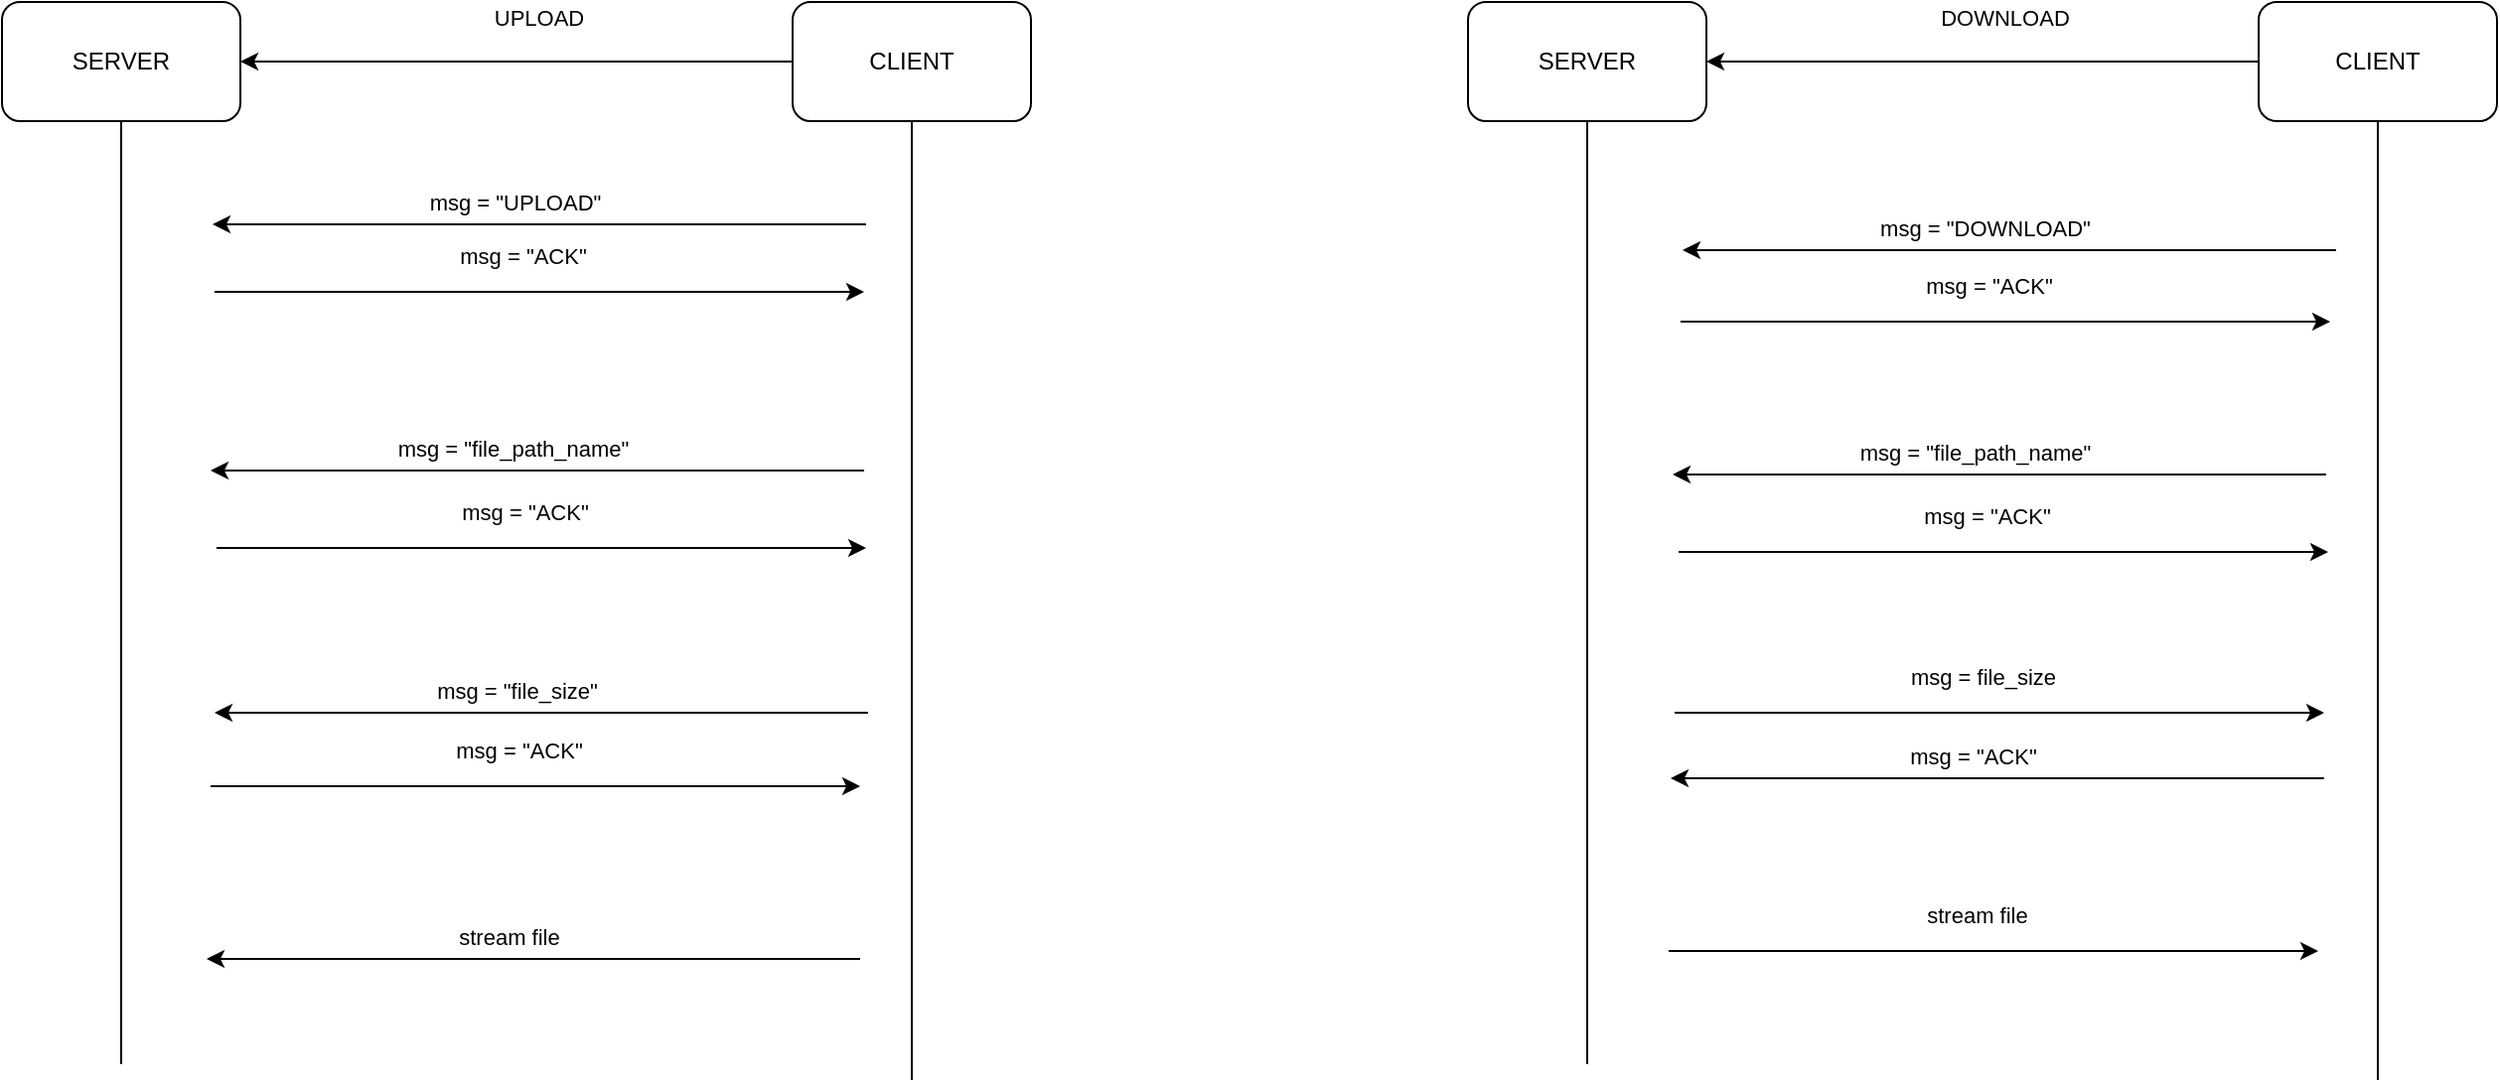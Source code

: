 <mxfile version="14.5.1" type="device"><diagram id="etTMe-aTBtykoKIRQ92Y" name="Página-1"><mxGraphModel dx="1726" dy="807" grid="0" gridSize="10" guides="1" tooltips="1" connect="1" arrows="1" fold="1" page="0" pageScale="1" pageWidth="827" pageHeight="1169" math="0" shadow="0"><root><mxCell id="0"/><mxCell id="1" parent="0"/><mxCell id="kEZy8tKeSXpMMvffPhkG-1" value="SERVER" style="rounded=1;whiteSpace=wrap;html=1;" parent="1" vertex="1"><mxGeometry x="-24" y="31" width="120" height="60" as="geometry"/></mxCell><mxCell id="kEZy8tKeSXpMMvffPhkG-6" style="edgeStyle=orthogonalEdgeStyle;rounded=0;orthogonalLoop=1;jettySize=auto;html=1;entryX=1;entryY=0.5;entryDx=0;entryDy=0;" parent="1" source="kEZy8tKeSXpMMvffPhkG-2" target="kEZy8tKeSXpMMvffPhkG-1" edge="1"><mxGeometry relative="1" as="geometry"/></mxCell><mxCell id="kEZy8tKeSXpMMvffPhkG-7" value="UPLOAD" style="edgeLabel;html=1;align=center;verticalAlign=middle;resizable=0;points=[];" parent="kEZy8tKeSXpMMvffPhkG-6" vertex="1" connectable="0"><mxGeometry x="0.259" y="1" relative="1" as="geometry"><mxPoint x="47" y="-23" as="offset"/></mxGeometry></mxCell><mxCell id="kEZy8tKeSXpMMvffPhkG-2" value="CLIENT" style="rounded=1;whiteSpace=wrap;html=1;" parent="1" vertex="1"><mxGeometry x="374" y="31" width="120" height="60" as="geometry"/></mxCell><mxCell id="kEZy8tKeSXpMMvffPhkG-3" value="" style="endArrow=none;html=1;entryX=0.5;entryY=1;entryDx=0;entryDy=0;" parent="1" target="kEZy8tKeSXpMMvffPhkG-1" edge="1"><mxGeometry width="50" height="50" relative="1" as="geometry"><mxPoint x="36" y="566" as="sourcePoint"/><mxPoint x="414" y="309" as="targetPoint"/></mxGeometry></mxCell><mxCell id="kEZy8tKeSXpMMvffPhkG-4" value="" style="endArrow=none;html=1;entryX=0.5;entryY=1;entryDx=0;entryDy=0;" parent="1" target="kEZy8tKeSXpMMvffPhkG-2" edge="1"><mxGeometry width="50" height="50" relative="1" as="geometry"><mxPoint x="434" y="574" as="sourcePoint"/><mxPoint x="437.42" y="125" as="targetPoint"/></mxGeometry></mxCell><mxCell id="kEZy8tKeSXpMMvffPhkG-8" value="" style="endArrow=classic;html=1;" parent="1" edge="1"><mxGeometry width="50" height="50" relative="1" as="geometry"><mxPoint x="411" y="143" as="sourcePoint"/><mxPoint x="82" y="143" as="targetPoint"/></mxGeometry></mxCell><mxCell id="kEZy8tKeSXpMMvffPhkG-9" value="msg = &quot;UPLOAD&quot;" style="edgeLabel;html=1;align=center;verticalAlign=middle;resizable=0;points=[];" parent="kEZy8tKeSXpMMvffPhkG-8" vertex="1" connectable="0"><mxGeometry x="0.113" y="4" relative="1" as="geometry"><mxPoint x="6" y="-15" as="offset"/></mxGeometry></mxCell><mxCell id="kEZy8tKeSXpMMvffPhkG-10" value="" style="endArrow=classic;html=1;" parent="1" edge="1"><mxGeometry width="50" height="50" relative="1" as="geometry"><mxPoint x="84" y="306" as="sourcePoint"/><mxPoint x="411" y="306" as="targetPoint"/></mxGeometry></mxCell><mxCell id="kEZy8tKeSXpMMvffPhkG-11" value="msg = &quot;ACK&quot;" style="edgeLabel;html=1;align=center;verticalAlign=middle;resizable=0;points=[];" parent="kEZy8tKeSXpMMvffPhkG-10" vertex="1" connectable="0"><mxGeometry x="0.113" y="4" relative="1" as="geometry"><mxPoint x="-27" y="-14" as="offset"/></mxGeometry></mxCell><mxCell id="kEZy8tKeSXpMMvffPhkG-14" value="" style="endArrow=classic;html=1;" parent="1" edge="1"><mxGeometry width="50" height="50" relative="1" as="geometry"><mxPoint x="410" y="267" as="sourcePoint"/><mxPoint x="81" y="267" as="targetPoint"/></mxGeometry></mxCell><mxCell id="kEZy8tKeSXpMMvffPhkG-15" value="msg = &quot;file_path_name&quot;" style="edgeLabel;html=1;align=center;verticalAlign=middle;resizable=0;points=[];" parent="kEZy8tKeSXpMMvffPhkG-14" vertex="1" connectable="0"><mxGeometry x="0.113" y="4" relative="1" as="geometry"><mxPoint x="6" y="-15" as="offset"/></mxGeometry></mxCell><mxCell id="kEZy8tKeSXpMMvffPhkG-16" value="" style="endArrow=classic;html=1;" parent="1" edge="1"><mxGeometry width="50" height="50" relative="1" as="geometry"><mxPoint x="408" y="513" as="sourcePoint"/><mxPoint x="79" y="513" as="targetPoint"/></mxGeometry></mxCell><mxCell id="kEZy8tKeSXpMMvffPhkG-17" value="stream file" style="edgeLabel;html=1;align=center;verticalAlign=middle;resizable=0;points=[];" parent="kEZy8tKeSXpMMvffPhkG-16" vertex="1" connectable="0"><mxGeometry x="0.113" y="4" relative="1" as="geometry"><mxPoint x="6" y="-15" as="offset"/></mxGeometry></mxCell><mxCell id="kEZy8tKeSXpMMvffPhkG-18" value="" style="endArrow=classic;html=1;" parent="1" edge="1"><mxGeometry width="50" height="50" relative="1" as="geometry"><mxPoint x="412" y="389" as="sourcePoint"/><mxPoint x="83" y="389" as="targetPoint"/></mxGeometry></mxCell><mxCell id="kEZy8tKeSXpMMvffPhkG-19" value="msg = &quot;file_size&quot;" style="edgeLabel;html=1;align=center;verticalAlign=middle;resizable=0;points=[];" parent="kEZy8tKeSXpMMvffPhkG-18" vertex="1" connectable="0"><mxGeometry x="0.113" y="4" relative="1" as="geometry"><mxPoint x="6" y="-15" as="offset"/></mxGeometry></mxCell><mxCell id="kEZy8tKeSXpMMvffPhkG-20" value="" style="endArrow=classic;html=1;" parent="1" edge="1"><mxGeometry width="50" height="50" relative="1" as="geometry"><mxPoint x="81" y="426" as="sourcePoint"/><mxPoint x="408" y="426" as="targetPoint"/></mxGeometry></mxCell><mxCell id="kEZy8tKeSXpMMvffPhkG-21" value="msg = &quot;ACK&quot;" style="edgeLabel;html=1;align=center;verticalAlign=middle;resizable=0;points=[];" parent="kEZy8tKeSXpMMvffPhkG-20" vertex="1" connectable="0"><mxGeometry x="0.113" y="4" relative="1" as="geometry"><mxPoint x="-27" y="-14" as="offset"/></mxGeometry></mxCell><mxCell id="kEZy8tKeSXpMMvffPhkG-22" value="SERVER" style="rounded=1;whiteSpace=wrap;html=1;" parent="1" vertex="1"><mxGeometry x="714" y="31" width="120" height="60" as="geometry"/></mxCell><mxCell id="kEZy8tKeSXpMMvffPhkG-23" style="edgeStyle=orthogonalEdgeStyle;rounded=0;orthogonalLoop=1;jettySize=auto;html=1;entryX=1;entryY=0.5;entryDx=0;entryDy=0;" parent="1" source="kEZy8tKeSXpMMvffPhkG-25" target="kEZy8tKeSXpMMvffPhkG-22" edge="1"><mxGeometry relative="1" as="geometry"/></mxCell><mxCell id="kEZy8tKeSXpMMvffPhkG-24" value="DOWNLOAD" style="edgeLabel;html=1;align=center;verticalAlign=middle;resizable=0;points=[];" parent="kEZy8tKeSXpMMvffPhkG-23" vertex="1" connectable="0"><mxGeometry x="0.259" y="1" relative="1" as="geometry"><mxPoint x="47" y="-23" as="offset"/></mxGeometry></mxCell><mxCell id="kEZy8tKeSXpMMvffPhkG-25" value="CLIENT" style="rounded=1;whiteSpace=wrap;html=1;" parent="1" vertex="1"><mxGeometry x="1112" y="31" width="120" height="60" as="geometry"/></mxCell><mxCell id="kEZy8tKeSXpMMvffPhkG-26" value="" style="endArrow=none;html=1;entryX=0.5;entryY=1;entryDx=0;entryDy=0;" parent="1" target="kEZy8tKeSXpMMvffPhkG-22" edge="1"><mxGeometry width="50" height="50" relative="1" as="geometry"><mxPoint x="774" y="566" as="sourcePoint"/><mxPoint x="1152" y="309" as="targetPoint"/></mxGeometry></mxCell><mxCell id="kEZy8tKeSXpMMvffPhkG-27" value="" style="endArrow=none;html=1;entryX=0.5;entryY=1;entryDx=0;entryDy=0;" parent="1" target="kEZy8tKeSXpMMvffPhkG-25" edge="1"><mxGeometry width="50" height="50" relative="1" as="geometry"><mxPoint x="1172" y="574" as="sourcePoint"/><mxPoint x="1175.42" y="125" as="targetPoint"/></mxGeometry></mxCell><mxCell id="kEZy8tKeSXpMMvffPhkG-28" value="" style="endArrow=classic;html=1;" parent="1" edge="1"><mxGeometry width="50" height="50" relative="1" as="geometry"><mxPoint x="1151" y="156" as="sourcePoint"/><mxPoint x="822.0" y="156" as="targetPoint"/></mxGeometry></mxCell><mxCell id="kEZy8tKeSXpMMvffPhkG-29" value="msg = &quot;DOWNLOAD&quot;" style="edgeLabel;html=1;align=center;verticalAlign=middle;resizable=0;points=[];" parent="kEZy8tKeSXpMMvffPhkG-28" vertex="1" connectable="0"><mxGeometry x="0.113" y="4" relative="1" as="geometry"><mxPoint x="6" y="-15" as="offset"/></mxGeometry></mxCell><mxCell id="kEZy8tKeSXpMMvffPhkG-30" value="" style="endArrow=classic;html=1;" parent="1" edge="1"><mxGeometry width="50" height="50" relative="1" as="geometry"><mxPoint x="820.0" y="308" as="sourcePoint"/><mxPoint x="1147" y="308" as="targetPoint"/></mxGeometry></mxCell><mxCell id="kEZy8tKeSXpMMvffPhkG-31" value="msg = &quot;ACK&quot;" style="edgeLabel;html=1;align=center;verticalAlign=middle;resizable=0;points=[];" parent="kEZy8tKeSXpMMvffPhkG-30" vertex="1" connectable="0"><mxGeometry x="0.113" y="4" relative="1" as="geometry"><mxPoint x="-27" y="-14" as="offset"/></mxGeometry></mxCell><mxCell id="kEZy8tKeSXpMMvffPhkG-32" value="" style="endArrow=classic;html=1;" parent="1" edge="1"><mxGeometry width="50" height="50" relative="1" as="geometry"><mxPoint x="1146" y="269" as="sourcePoint"/><mxPoint x="817" y="269" as="targetPoint"/></mxGeometry></mxCell><mxCell id="kEZy8tKeSXpMMvffPhkG-33" value="msg = &quot;file_path_name&quot;" style="edgeLabel;html=1;align=center;verticalAlign=middle;resizable=0;points=[];" parent="kEZy8tKeSXpMMvffPhkG-32" vertex="1" connectable="0"><mxGeometry x="0.113" y="4" relative="1" as="geometry"><mxPoint x="6" y="-15" as="offset"/></mxGeometry></mxCell><mxCell id="kEZy8tKeSXpMMvffPhkG-40" value="" style="endArrow=classic;html=1;" parent="1" edge="1"><mxGeometry width="50" height="50" relative="1" as="geometry"><mxPoint x="818.0" y="389" as="sourcePoint"/><mxPoint x="1145" y="389" as="targetPoint"/></mxGeometry></mxCell><mxCell id="kEZy8tKeSXpMMvffPhkG-41" value="msg = file_size" style="edgeLabel;html=1;align=center;verticalAlign=middle;resizable=0;points=[];" parent="kEZy8tKeSXpMMvffPhkG-40" vertex="1" connectable="0"><mxGeometry x="0.113" y="4" relative="1" as="geometry"><mxPoint x="-27" y="-14" as="offset"/></mxGeometry></mxCell><mxCell id="kEZy8tKeSXpMMvffPhkG-44" value="" style="endArrow=classic;html=1;" parent="1" edge="1"><mxGeometry width="50" height="50" relative="1" as="geometry"><mxPoint x="1145" y="422" as="sourcePoint"/><mxPoint x="816" y="422" as="targetPoint"/></mxGeometry></mxCell><mxCell id="kEZy8tKeSXpMMvffPhkG-45" value="msg = &quot;ACK&quot;" style="edgeLabel;html=1;align=center;verticalAlign=middle;resizable=0;points=[];" parent="kEZy8tKeSXpMMvffPhkG-44" vertex="1" connectable="0"><mxGeometry x="0.113" y="4" relative="1" as="geometry"><mxPoint x="6" y="-15" as="offset"/></mxGeometry></mxCell><mxCell id="kEZy8tKeSXpMMvffPhkG-46" value="" style="endArrow=classic;html=1;" parent="1" edge="1"><mxGeometry width="50" height="50" relative="1" as="geometry"><mxPoint x="815" y="509" as="sourcePoint"/><mxPoint x="1142" y="509" as="targetPoint"/></mxGeometry></mxCell><mxCell id="kEZy8tKeSXpMMvffPhkG-47" value="stream file" style="edgeLabel;html=1;align=center;verticalAlign=middle;resizable=0;points=[];" parent="kEZy8tKeSXpMMvffPhkG-46" vertex="1" connectable="0"><mxGeometry x="0.113" y="4" relative="1" as="geometry"><mxPoint x="-27" y="-14" as="offset"/></mxGeometry></mxCell><mxCell id="kEZy8tKeSXpMMvffPhkG-48" value="" style="endArrow=classic;html=1;" parent="1" edge="1"><mxGeometry width="50" height="50" relative="1" as="geometry"><mxPoint x="83" y="177" as="sourcePoint"/><mxPoint x="410" y="177" as="targetPoint"/></mxGeometry></mxCell><mxCell id="kEZy8tKeSXpMMvffPhkG-49" value="msg = &quot;ACK&quot;" style="edgeLabel;html=1;align=center;verticalAlign=middle;resizable=0;points=[];" parent="kEZy8tKeSXpMMvffPhkG-48" vertex="1" connectable="0"><mxGeometry x="0.113" y="4" relative="1" as="geometry"><mxPoint x="-27" y="-14" as="offset"/></mxGeometry></mxCell><mxCell id="kEZy8tKeSXpMMvffPhkG-54" value="" style="endArrow=classic;html=1;" parent="1" edge="1"><mxGeometry width="50" height="50" relative="1" as="geometry"><mxPoint x="821" y="192" as="sourcePoint"/><mxPoint x="1148" y="192" as="targetPoint"/></mxGeometry></mxCell><mxCell id="kEZy8tKeSXpMMvffPhkG-55" value="msg = &quot;ACK&quot;" style="edgeLabel;html=1;align=center;verticalAlign=middle;resizable=0;points=[];" parent="kEZy8tKeSXpMMvffPhkG-54" vertex="1" connectable="0"><mxGeometry x="0.113" y="4" relative="1" as="geometry"><mxPoint x="-27" y="-14" as="offset"/></mxGeometry></mxCell></root></mxGraphModel></diagram></mxfile>